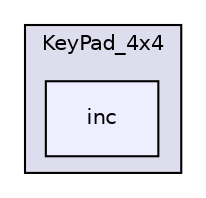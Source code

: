 digraph "Application/User/KeyPad_4x4/inc" {
  compound=true
  node [ fontsize="10", fontname="Helvetica"];
  edge [ labelfontsize="10", labelfontname="Helvetica"];
  subgraph clusterdir_98d5ac9bf70aacdbdcd1c1874b4eea84 {
    graph [ bgcolor="#ddddee", pencolor="black", label="KeyPad_4x4" fontname="Helvetica", fontsize="10", URL="dir_98d5ac9bf70aacdbdcd1c1874b4eea84.html"]
  dir_fc0e475a0ec443b290bba57e931e3e04 [shape=box, label="inc", style="filled", fillcolor="#eeeeff", pencolor="black", URL="dir_fc0e475a0ec443b290bba57e931e3e04.html"];
  }
}
